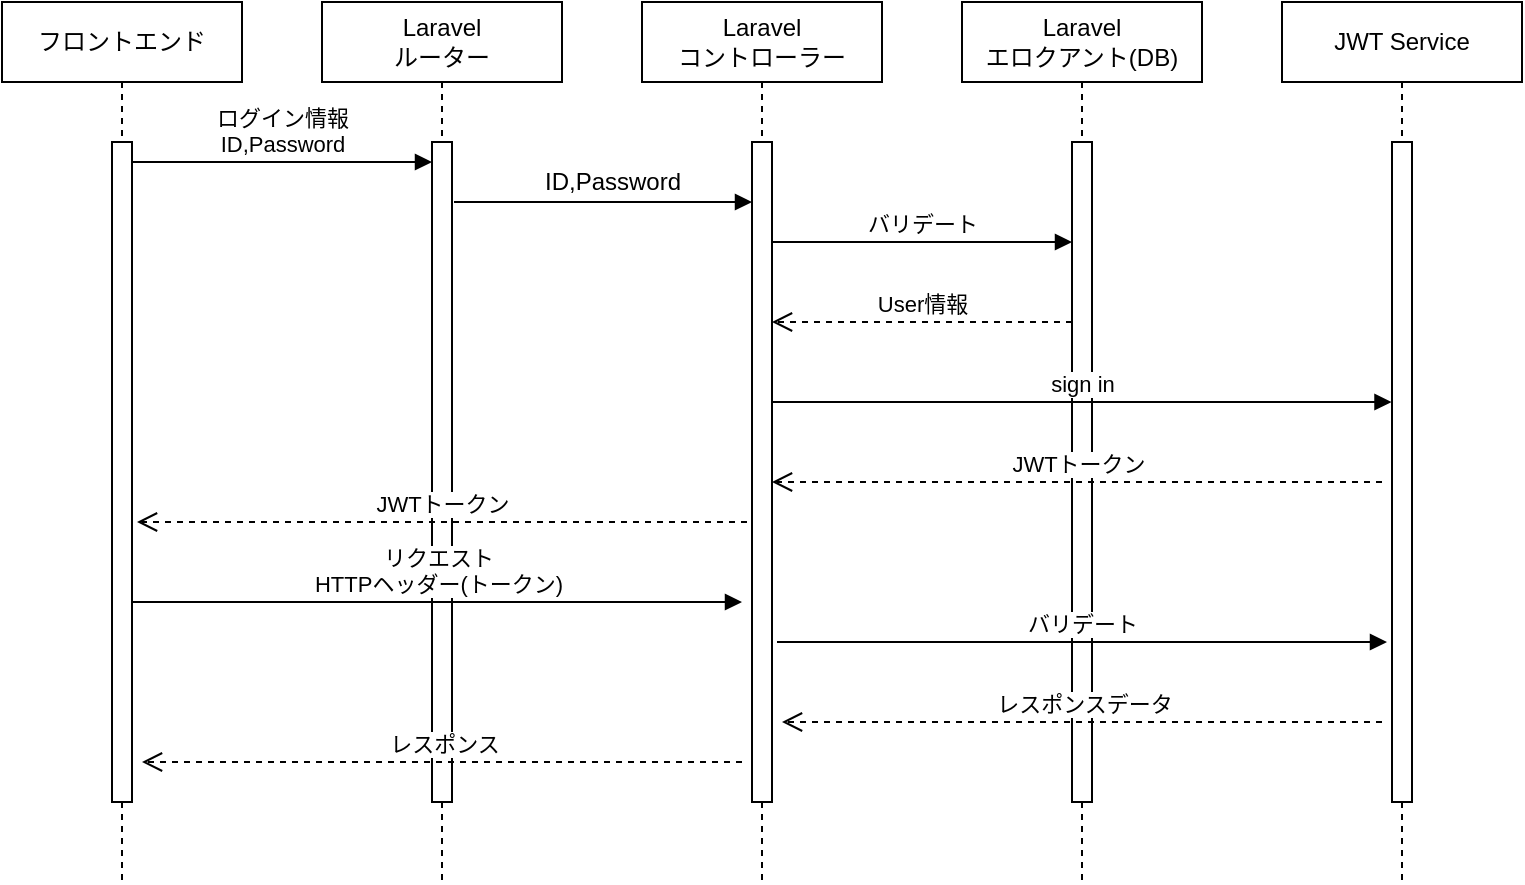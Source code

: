 <mxfile version="22.1.17" type="github">
  <diagram name="Page-1" id="2YBvvXClWsGukQMizWep">
    <mxGraphModel dx="954" dy="498" grid="1" gridSize="10" guides="1" tooltips="1" connect="1" arrows="1" fold="1" page="1" pageScale="1" pageWidth="850" pageHeight="1100" math="0" shadow="0">
      <root>
        <mxCell id="0" />
        <mxCell id="1" parent="0" />
        <mxCell id="aM9ryv3xv72pqoxQDRHE-1" value="フロントエンド" style="shape=umlLifeline;perimeter=lifelinePerimeter;whiteSpace=wrap;html=1;container=0;dropTarget=0;collapsible=0;recursiveResize=0;outlineConnect=0;portConstraint=eastwest;newEdgeStyle={&quot;edgeStyle&quot;:&quot;elbowEdgeStyle&quot;,&quot;elbow&quot;:&quot;vertical&quot;,&quot;curved&quot;:0,&quot;rounded&quot;:0};" parent="1" vertex="1">
          <mxGeometry x="40" y="40" width="120" height="440" as="geometry" />
        </mxCell>
        <mxCell id="aM9ryv3xv72pqoxQDRHE-2" value="" style="html=1;points=[];perimeter=orthogonalPerimeter;outlineConnect=0;targetShapes=umlLifeline;portConstraint=eastwest;newEdgeStyle={&quot;edgeStyle&quot;:&quot;elbowEdgeStyle&quot;,&quot;elbow&quot;:&quot;vertical&quot;,&quot;curved&quot;:0,&quot;rounded&quot;:0};" parent="aM9ryv3xv72pqoxQDRHE-1" vertex="1">
          <mxGeometry x="55" y="70" width="10" height="330" as="geometry" />
        </mxCell>
        <mxCell id="aM9ryv3xv72pqoxQDRHE-5" value="Laravel&lt;br&gt;ルーター" style="shape=umlLifeline;perimeter=lifelinePerimeter;whiteSpace=wrap;html=1;container=0;dropTarget=0;collapsible=0;recursiveResize=0;outlineConnect=0;portConstraint=eastwest;newEdgeStyle={&quot;edgeStyle&quot;:&quot;elbowEdgeStyle&quot;,&quot;elbow&quot;:&quot;vertical&quot;,&quot;curved&quot;:0,&quot;rounded&quot;:0};" parent="1" vertex="1">
          <mxGeometry x="200" y="40" width="120" height="440" as="geometry" />
        </mxCell>
        <mxCell id="aM9ryv3xv72pqoxQDRHE-6" value="" style="html=1;points=[];perimeter=orthogonalPerimeter;outlineConnect=0;targetShapes=umlLifeline;portConstraint=eastwest;newEdgeStyle={&quot;edgeStyle&quot;:&quot;elbowEdgeStyle&quot;,&quot;elbow&quot;:&quot;vertical&quot;,&quot;curved&quot;:0,&quot;rounded&quot;:0};" parent="aM9ryv3xv72pqoxQDRHE-5" vertex="1">
          <mxGeometry x="55" y="70" width="10" height="330" as="geometry" />
        </mxCell>
        <mxCell id="aM9ryv3xv72pqoxQDRHE-7" value="ログイン情報&lt;br&gt;ID,Password" style="html=1;verticalAlign=bottom;endArrow=block;edgeStyle=elbowEdgeStyle;elbow=vertical;curved=0;rounded=0;" parent="1" source="aM9ryv3xv72pqoxQDRHE-2" target="aM9ryv3xv72pqoxQDRHE-6" edge="1">
          <mxGeometry relative="1" as="geometry">
            <mxPoint x="195" y="130" as="sourcePoint" />
            <Array as="points">
              <mxPoint x="180" y="120" />
            </Array>
          </mxGeometry>
        </mxCell>
        <mxCell id="OUNPWdxhm6T-6nrVhxAT-1" value="Laravel&lt;br&gt;コントローラー" style="shape=umlLifeline;perimeter=lifelinePerimeter;whiteSpace=wrap;html=1;container=0;dropTarget=0;collapsible=0;recursiveResize=0;outlineConnect=0;portConstraint=eastwest;newEdgeStyle={&quot;edgeStyle&quot;:&quot;elbowEdgeStyle&quot;,&quot;elbow&quot;:&quot;vertical&quot;,&quot;curved&quot;:0,&quot;rounded&quot;:0};" vertex="1" parent="1">
          <mxGeometry x="360" y="40" width="120" height="440" as="geometry" />
        </mxCell>
        <mxCell id="OUNPWdxhm6T-6nrVhxAT-2" value="" style="html=1;points=[];perimeter=orthogonalPerimeter;outlineConnect=0;targetShapes=umlLifeline;portConstraint=eastwest;newEdgeStyle={&quot;edgeStyle&quot;:&quot;elbowEdgeStyle&quot;,&quot;elbow&quot;:&quot;vertical&quot;,&quot;curved&quot;:0,&quot;rounded&quot;:0};" vertex="1" parent="OUNPWdxhm6T-6nrVhxAT-1">
          <mxGeometry x="55" y="70" width="10" height="330" as="geometry" />
        </mxCell>
        <mxCell id="OUNPWdxhm6T-6nrVhxAT-3" value="" style="html=1;verticalAlign=bottom;endArrow=block;edgeStyle=elbowEdgeStyle;elbow=vertical;curved=0;rounded=0;" edge="1" parent="1" target="OUNPWdxhm6T-6nrVhxAT-2">
          <mxGeometry relative="1" as="geometry">
            <mxPoint x="266" y="140" as="sourcePoint" />
            <Array as="points">
              <mxPoint x="351" y="140" />
            </Array>
            <mxPoint x="396" y="140" as="targetPoint" />
          </mxGeometry>
        </mxCell>
        <mxCell id="OUNPWdxhm6T-6nrVhxAT-6" value="ID,Password" style="text;html=1;align=center;verticalAlign=middle;resizable=0;points=[];autosize=1;strokeColor=none;fillColor=none;" vertex="1" parent="1">
          <mxGeometry x="300" y="115" width="90" height="30" as="geometry" />
        </mxCell>
        <mxCell id="OUNPWdxhm6T-6nrVhxAT-7" value="バリデート" style="html=1;verticalAlign=bottom;endArrow=block;edgeStyle=elbowEdgeStyle;elbow=vertical;curved=0;rounded=0;" edge="1" parent="1">
          <mxGeometry relative="1" as="geometry">
            <mxPoint x="425" y="160" as="sourcePoint" />
            <Array as="points">
              <mxPoint x="500" y="160" />
            </Array>
            <mxPoint x="575" y="160" as="targetPoint" />
          </mxGeometry>
        </mxCell>
        <mxCell id="OUNPWdxhm6T-6nrVhxAT-8" value="Laravel&lt;br&gt;エロクアント(DB)" style="shape=umlLifeline;perimeter=lifelinePerimeter;whiteSpace=wrap;html=1;container=0;dropTarget=0;collapsible=0;recursiveResize=0;outlineConnect=0;portConstraint=eastwest;newEdgeStyle={&quot;edgeStyle&quot;:&quot;elbowEdgeStyle&quot;,&quot;elbow&quot;:&quot;vertical&quot;,&quot;curved&quot;:0,&quot;rounded&quot;:0};" vertex="1" parent="1">
          <mxGeometry x="520" y="40" width="120" height="440" as="geometry" />
        </mxCell>
        <mxCell id="OUNPWdxhm6T-6nrVhxAT-9" value="" style="html=1;points=[];perimeter=orthogonalPerimeter;outlineConnect=0;targetShapes=umlLifeline;portConstraint=eastwest;newEdgeStyle={&quot;edgeStyle&quot;:&quot;elbowEdgeStyle&quot;,&quot;elbow&quot;:&quot;vertical&quot;,&quot;curved&quot;:0,&quot;rounded&quot;:0};" vertex="1" parent="OUNPWdxhm6T-6nrVhxAT-8">
          <mxGeometry x="55" y="70" width="10" height="330" as="geometry" />
        </mxCell>
        <mxCell id="OUNPWdxhm6T-6nrVhxAT-10" value="User情報" style="html=1;verticalAlign=bottom;endArrow=open;dashed=1;endSize=8;edgeStyle=elbowEdgeStyle;elbow=vertical;curved=0;rounded=0;" edge="1" parent="1">
          <mxGeometry relative="1" as="geometry">
            <mxPoint x="425" y="200" as="targetPoint" />
            <Array as="points">
              <mxPoint x="510" y="200" />
            </Array>
            <mxPoint x="575" y="200" as="sourcePoint" />
          </mxGeometry>
        </mxCell>
        <mxCell id="OUNPWdxhm6T-6nrVhxAT-13" value="sign in" style="html=1;verticalAlign=bottom;endArrow=block;edgeStyle=elbowEdgeStyle;elbow=vertical;curved=0;rounded=0;" edge="1" parent="1">
          <mxGeometry x="0.326" relative="1" as="geometry">
            <mxPoint x="574.75" y="240" as="sourcePoint" />
            <Array as="points">
              <mxPoint x="425.25" y="240" />
            </Array>
            <mxPoint x="734.75" y="240" as="targetPoint" />
            <mxPoint as="offset" />
          </mxGeometry>
        </mxCell>
        <mxCell id="OUNPWdxhm6T-6nrVhxAT-14" value="JWT Service" style="shape=umlLifeline;perimeter=lifelinePerimeter;whiteSpace=wrap;html=1;container=0;dropTarget=0;collapsible=0;recursiveResize=0;outlineConnect=0;portConstraint=eastwest;newEdgeStyle={&quot;edgeStyle&quot;:&quot;elbowEdgeStyle&quot;,&quot;elbow&quot;:&quot;vertical&quot;,&quot;curved&quot;:0,&quot;rounded&quot;:0};" vertex="1" parent="1">
          <mxGeometry x="680" y="40" width="120" height="440" as="geometry" />
        </mxCell>
        <mxCell id="OUNPWdxhm6T-6nrVhxAT-15" value="" style="html=1;points=[];perimeter=orthogonalPerimeter;outlineConnect=0;targetShapes=umlLifeline;portConstraint=eastwest;newEdgeStyle={&quot;edgeStyle&quot;:&quot;elbowEdgeStyle&quot;,&quot;elbow&quot;:&quot;vertical&quot;,&quot;curved&quot;:0,&quot;rounded&quot;:0};" vertex="1" parent="OUNPWdxhm6T-6nrVhxAT-14">
          <mxGeometry x="55" y="70" width="10" height="330" as="geometry" />
        </mxCell>
        <mxCell id="OUNPWdxhm6T-6nrVhxAT-16" value="JWTトークン" style="html=1;verticalAlign=bottom;endArrow=open;dashed=1;endSize=8;edgeStyle=elbowEdgeStyle;elbow=vertical;curved=0;rounded=0;" edge="1" parent="1" target="OUNPWdxhm6T-6nrVhxAT-2">
          <mxGeometry relative="1" as="geometry">
            <mxPoint x="419.5" y="280" as="targetPoint" />
            <Array as="points">
              <mxPoint x="665" y="280" />
            </Array>
            <mxPoint x="730" y="280" as="sourcePoint" />
          </mxGeometry>
        </mxCell>
        <mxCell id="OUNPWdxhm6T-6nrVhxAT-17" value="JWTトークン" style="html=1;verticalAlign=bottom;endArrow=open;dashed=1;endSize=8;edgeStyle=elbowEdgeStyle;elbow=vertical;curved=0;rounded=0;" edge="1" parent="1">
          <mxGeometry relative="1" as="geometry">
            <mxPoint x="107.5" y="300" as="targetPoint" />
            <Array as="points">
              <mxPoint x="347.5" y="300" />
            </Array>
            <mxPoint x="412.5" y="300" as="sourcePoint" />
          </mxGeometry>
        </mxCell>
        <mxCell id="OUNPWdxhm6T-6nrVhxAT-18" value="リクエスト&lt;br&gt;HTTPヘッダー(トークン)" style="html=1;verticalAlign=bottom;endArrow=block;edgeStyle=elbowEdgeStyle;elbow=vertical;curved=0;rounded=0;" edge="1" parent="1">
          <mxGeometry relative="1" as="geometry">
            <mxPoint x="105" y="340" as="sourcePoint" />
            <Array as="points">
              <mxPoint x="180" y="340" />
            </Array>
            <mxPoint x="410" y="340" as="targetPoint" />
          </mxGeometry>
        </mxCell>
        <mxCell id="OUNPWdxhm6T-6nrVhxAT-19" value="バリデート" style="html=1;verticalAlign=bottom;endArrow=block;edgeStyle=elbowEdgeStyle;elbow=vertical;curved=0;rounded=0;" edge="1" parent="1">
          <mxGeometry relative="1" as="geometry">
            <mxPoint x="427.5" y="360" as="sourcePoint" />
            <Array as="points">
              <mxPoint x="502.5" y="360" />
            </Array>
            <mxPoint x="732.5" y="360" as="targetPoint" />
          </mxGeometry>
        </mxCell>
        <mxCell id="aM9ryv3xv72pqoxQDRHE-8" value="レスポンスデータ" style="html=1;verticalAlign=bottom;endArrow=open;dashed=1;endSize=8;edgeStyle=elbowEdgeStyle;elbow=vertical;curved=0;rounded=0;" parent="1" edge="1">
          <mxGeometry x="-0.002" relative="1" as="geometry">
            <mxPoint x="430" y="400" as="targetPoint" />
            <Array as="points">
              <mxPoint x="665" y="400" />
            </Array>
            <mxPoint x="730" y="400" as="sourcePoint" />
            <mxPoint as="offset" />
          </mxGeometry>
        </mxCell>
        <mxCell id="OUNPWdxhm6T-6nrVhxAT-20" value="レスポンス" style="html=1;verticalAlign=bottom;endArrow=open;dashed=1;endSize=8;edgeStyle=elbowEdgeStyle;elbow=vertical;curved=0;rounded=0;" edge="1" parent="1">
          <mxGeometry x="-0.002" relative="1" as="geometry">
            <mxPoint x="110" y="420" as="targetPoint" />
            <Array as="points">
              <mxPoint x="345" y="420" />
            </Array>
            <mxPoint x="410" y="420" as="sourcePoint" />
            <mxPoint as="offset" />
          </mxGeometry>
        </mxCell>
      </root>
    </mxGraphModel>
  </diagram>
</mxfile>
